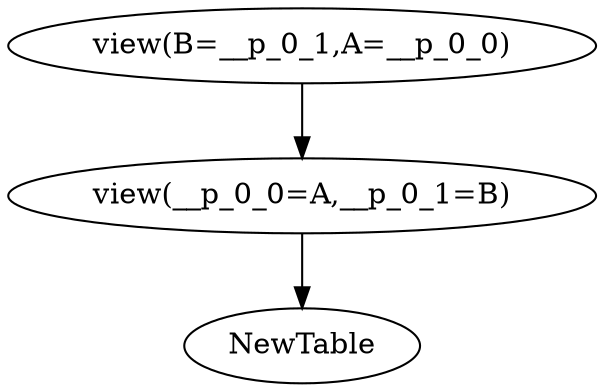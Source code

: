 digraph {
"op_0" ["label"="NewTable"]
"op_1" ["label"="view(__p_0_0=A,__p_0_1=B)"]
"op_2" ["label"="view(B=__p_0_1,A=__p_0_0)"]
"op_1" -> "op_0"
"op_2" -> "op_1"
}